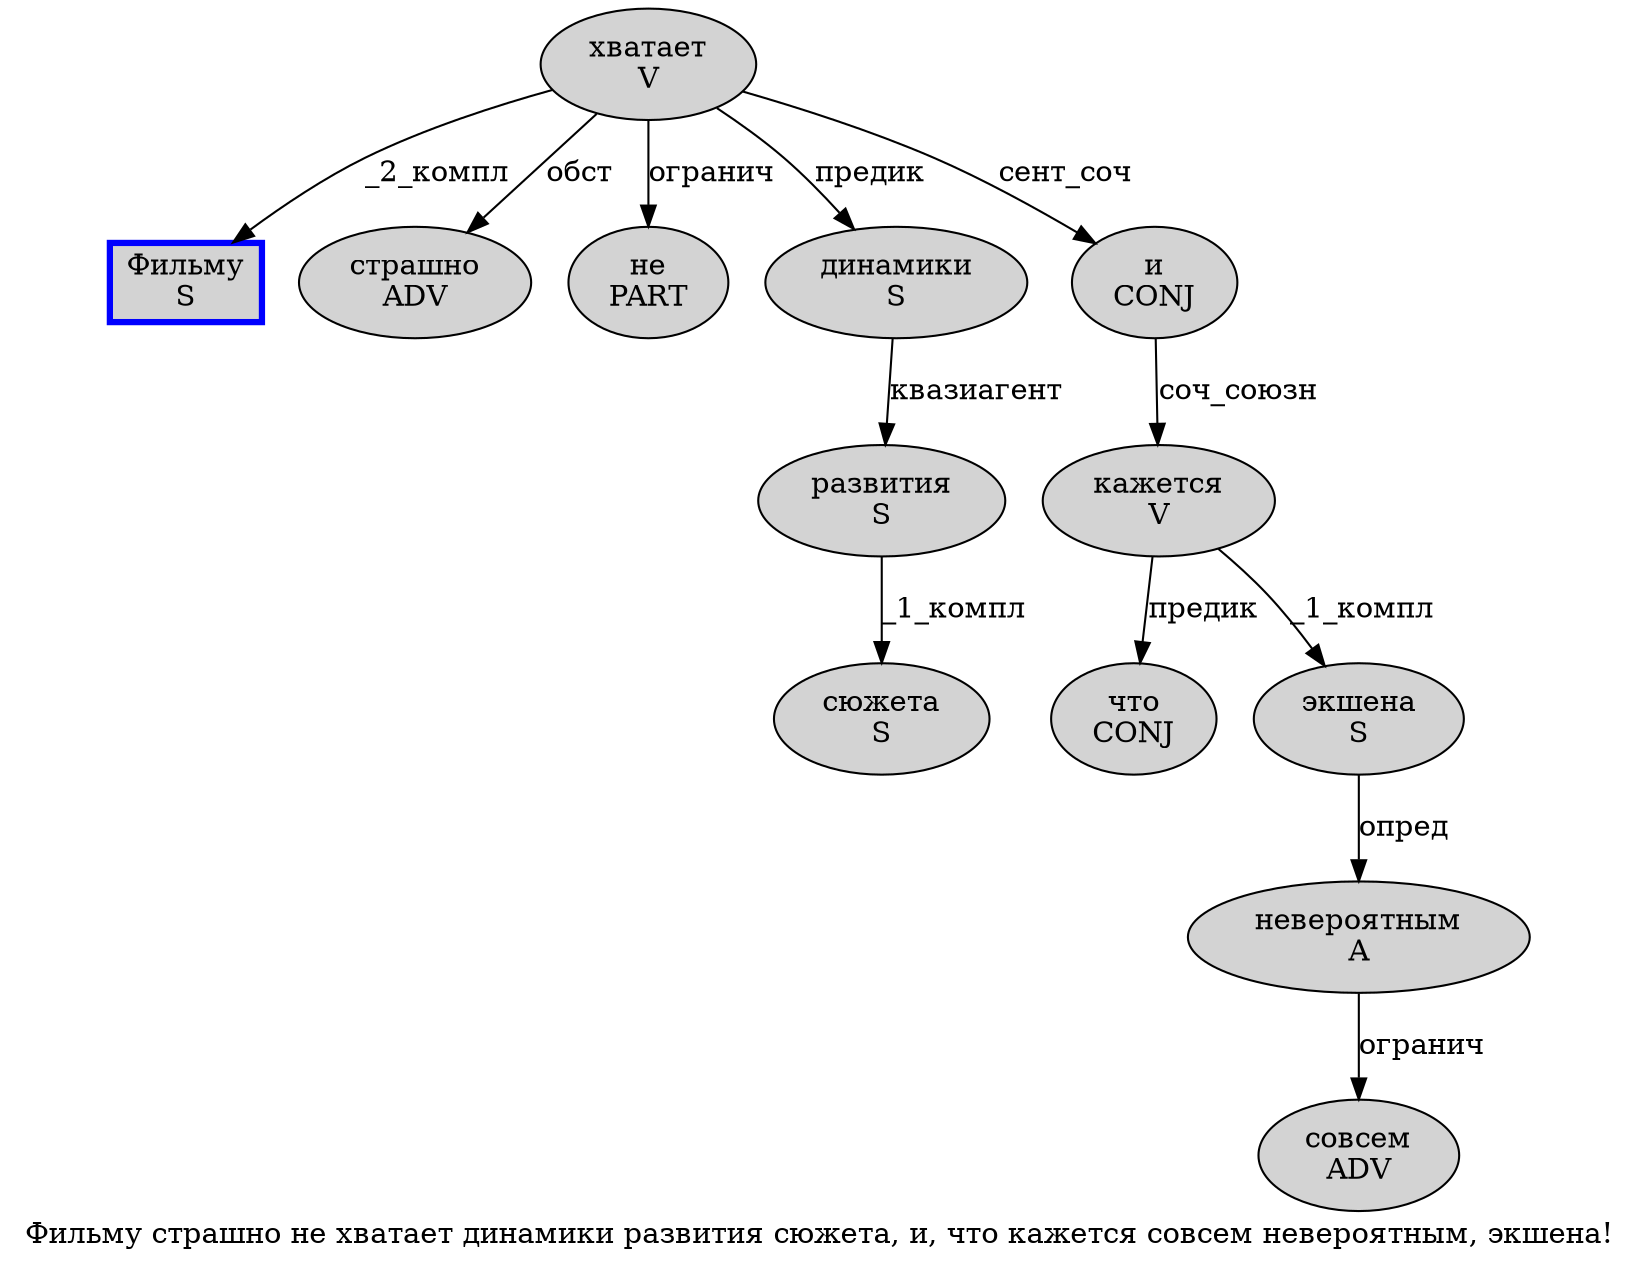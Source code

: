 digraph SENTENCE_4456 {
	graph [label="Фильму страшно не хватает динамики развития сюжета, и, что кажется совсем невероятным, экшена!"]
	node [style=filled]
		0 [label="Фильму
S" color=blue fillcolor=lightgray penwidth=3 shape=box]
		1 [label="страшно
ADV" color="" fillcolor=lightgray penwidth=1 shape=ellipse]
		2 [label="не
PART" color="" fillcolor=lightgray penwidth=1 shape=ellipse]
		3 [label="хватает
V" color="" fillcolor=lightgray penwidth=1 shape=ellipse]
		4 [label="динамики
S" color="" fillcolor=lightgray penwidth=1 shape=ellipse]
		5 [label="развития
S" color="" fillcolor=lightgray penwidth=1 shape=ellipse]
		6 [label="сюжета
S" color="" fillcolor=lightgray penwidth=1 shape=ellipse]
		8 [label="и
CONJ" color="" fillcolor=lightgray penwidth=1 shape=ellipse]
		10 [label="что
CONJ" color="" fillcolor=lightgray penwidth=1 shape=ellipse]
		11 [label="кажется
V" color="" fillcolor=lightgray penwidth=1 shape=ellipse]
		12 [label="совсем
ADV" color="" fillcolor=lightgray penwidth=1 shape=ellipse]
		13 [label="невероятным
A" color="" fillcolor=lightgray penwidth=1 shape=ellipse]
		15 [label="экшена
S" color="" fillcolor=lightgray penwidth=1 shape=ellipse]
			15 -> 13 [label="опред"]
			8 -> 11 [label="соч_союзн"]
			3 -> 0 [label="_2_компл"]
			3 -> 1 [label="обст"]
			3 -> 2 [label="огранич"]
			3 -> 4 [label="предик"]
			3 -> 8 [label="сент_соч"]
			11 -> 10 [label="предик"]
			11 -> 15 [label="_1_компл"]
			4 -> 5 [label="квазиагент"]
			5 -> 6 [label="_1_компл"]
			13 -> 12 [label="огранич"]
}